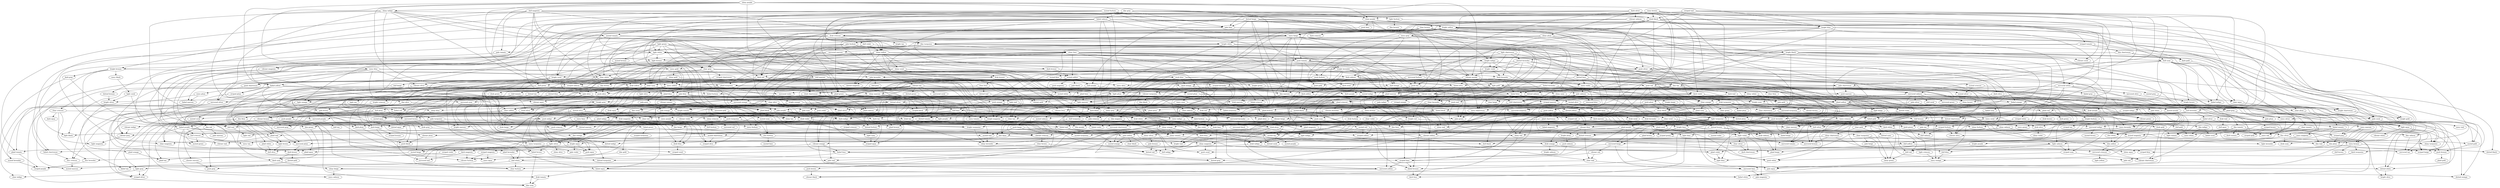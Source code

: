 strict digraph {
    "clear tan"
    "clear red"
    "wavy yellow"
    "dotted blue"
    "dim turquoise"
    "plaid white"
    "shiny turquoise"
    "mirrored olive"
    "striped coral"
    "clear black"
    "plaid chartreuse"
    "posh chartreuse"
    "pale lime"
    "posh indigo"
    "pale salmon"
    "wavy salmon"
    "muted yellow"
    "clear beige"
    "vibrant yellow"
    "muted beige"
    "dotted salmon"
    "light black"
    "dim indigo"
    "vibrant beige"
    "wavy bronze"
    "clear gold"
    "muted red"
    "pale fuchsia"
    "dull teal"
    "pale magenta"
    "clear blue"
    "faded gold"
    "dark tan"
    "pale crimson"
    "striped olive"
    "dull magenta"
    "mirrored tan"
    "dull white"
    "plaid gray"
    "clear teal"
    "drab tomato"
    "bright teal"
    "faded red"
    "dotted bronze"
    "plaid tan"
    "clear lime"
    "plaid turquoise"
    "faded fuchsia"
    "clear tomato"
    "light white"
    "light turquoise"
    "drab crimson"
    "dim black"
    "posh blue"
    "shiny plum"
    "wavy black"
    "mirrored gray"
    "striped black"
    "light cyan"
    "striped silver"
    "dark orange"
    "light red"
    "plaid beige"
    "clear white"
    "wavy red"
    "pale indigo"
    "posh turquoise"
    "dull black"
    "drab silver"
    "shiny coral"
    "striped crimson"
    "mirrored coral"
    "plaid gold"
    "bright lime"
    "muted aqua"
    "plaid brown"
    "bright yellow"
    "drab indigo"
    "light brown"
    "striped purple"
    "vibrant blue"
    "pale purple"
    "dotted red"
    "pale turquoise"
    "vibrant crimson"
    "faded aqua"
    "dim fuchsia"
    "light crimson"
    "dull cyan"
    "shiny green"
    "pale plum"
    "pale gold"
    "mirrored black"
    "dull gray"
    "dotted crimson"
    "dark gray"
    "clear purple"
    "drab maroon"
    "vibrant lavender"
    "dark blue"
    "clear violet"
    "dim lime"
    "wavy gray"
    "mirrored violet"
    "mirrored chartreuse"
    "muted bronze"
    "shiny beige"
    "muted fuchsia"
    "dotted coral"
    "shiny cyan"
    "shiny chartreuse"
    "dull tomato"
    "dim cyan"
    "shiny gold"
    "dim magenta"
    "muted gray"
    "pale gray"
    "plaid yellow"
    "dotted lime"
    "mirrored crimson"
    "posh gold"
    "striped gray"
    "faded lavender"
    "shiny maroon"
    "pale aqua"
    "dotted brown"
    "dim yellow"
    "plaid salmon"
    "plaid silver"
    "posh bronze"
    "clear orange"
    "mirrored red"
    "mirrored purple"
    "bright green"
    "striped tomato"
    "clear bronze"
    "pale lavender"
    "pale blue"
    "clear salmon"
    "dark brown"
    "plaid aqua"
    "bright salmon"
    "vibrant magenta"
    "dotted indigo"
    "bright bronze"
    "pale yellow"
    "pale tomato"
    "drab purple"
    "wavy blue"
    "dotted yellow"
    "dim brown"
    "dark coral"
    "muted chartreuse"
    "drab chartreuse"
    "plaid tomato"
    "vibrant salmon"
    "muted green"
    "wavy gold"
    "dark green"
    "muted turquoise"
    "bright indigo"
    "dim salmon"
    "striped white"
    "bright silver"
    "shiny blue"
    "light blue"
    "vibrant orange"
    "vibrant teal"
    "mirrored aqua"
    "wavy cyan"
    "wavy lime"
    "striped fuchsia"
    "drab plum"
    "plaid olive"
    "dim gray"
    "bright aqua"
    "light violet"
    "dark white"
    "dotted lavender"
    "vibrant tomato"
    "shiny orange"
    "wavy plum"
    "vibrant gray"
    "shiny silver"
    "muted salmon"
    "dim coral"
    "light aqua"
    "mirrored bronze"
    "clear coral"
    "drab gray"
    "vibrant tan"
    "dotted aqua"
    "dim violet"
    "wavy silver"
    "wavy olive"
    "wavy tan"
    "clear brown"
    "dim tomato"
    "light teal"
    "dull indigo"
    "dim red"
    "drab violet"
    "light bronze"
    "posh plum"
    "clear silver"
    "faded yellow"
    "faded plum"
    "shiny crimson"
    "dark silver"
    "dim green"
    "dark tomato"
    "mirrored orange"
    "light gold"
    "drab fuchsia"
    "posh maroon"
    "bright crimson"
    "dim plum"
    "dull beige"
    "clear turquoise"
    "light beige"
    "dull maroon"
    "drab coral"
    "shiny salmon"
    "dim maroon"
    "pale maroon"
    "posh brown"
    "shiny fuchsia"
    "vibrant turquoise"
    "dotted tan"
    "muted olive"
    "dotted olive"
    "striped bronze"
    "faded silver"
    "bright white"
    "plaid magenta"
    "posh red"
    "bright fuchsia"
    "muted blue"
    "bright black"
    "striped lime"
    "plaid crimson"
    "muted tomato"
    "faded teal"
    "dark aqua"
    "dull olive"
    "pale cyan"
    "dim purple"
    "dotted purple"
    "dark teal"
    "drab green"
    "vibrant black"
    "drab salmon"
    "faded bronze"
    "dull lavender"
    "vibrant purple"
    "mirrored tomato"
    "bright coral"
    "bright brown"
    "drab lavender"
    "dark beige"
    "mirrored yellow"
    "dark crimson"
    "mirrored indigo"
    "posh aqua"
    "dark cyan"
    "shiny violet"
    "vibrant olive"
    "bright plum"
    "vibrant chartreuse"
    "dotted cyan"
    "posh olive"
    "dark purple"
    "muted indigo"
    "vibrant maroon"
    "dark yellow"
    "bright blue"
    "shiny red"
    "posh magenta"
    "dotted fuchsia"
    "light purple"
    "striped yellow"
    "dark salmon"
    "drab cyan"
    "posh orange"
    "light chartreuse"
    "vibrant indigo"
    "plaid purple"
    "light olive"
    "light silver"
    "shiny lime"
    "mirrored silver"
    "wavy beige"
    "drab red"
    "shiny purple"
    "dark black"
    "posh lime"
    "drab blue"
    "dim gold"
    "faded black"
    "dark gold"
    "bright cyan"
    "striped maroon"
    "striped brown"
    "posh purple"
    "pale red"
    "shiny white"
    "dotted black"
    "faded crimson"
    "faded lime"
    "shiny bronze"
    "bright turquoise"
    "vibrant violet"
    "dim orange"
    "clear cyan"
    "wavy coral"
    "posh white"
    "muted maroon"
    "plaid plum"
    "dim teal"
    "posh violet"
    "clear magenta"
    "muted gold"
    "dotted gold"
    "faded tan"
    "muted magenta"
    "dark chartreuse"
    "striped teal"
    "dotted green"
    "vibrant gold"
    "mirrored brown"
    "dotted gray"
    "bright tomato"
    "dull orange"
    "pale brown"
    "wavy orange"
    "bright orange"
    "light gray"
    "dull green"
    "pale violet"
    "mirrored magenta"
    "dull chartreuse"
    "shiny aqua"
    "posh beige"
    "dim blue"
    "wavy fuchsia"
    "dark lime"
    "shiny yellow"
    "dark red"
    "light maroon"
    "striped violet"
    "wavy turquoise"
    "striped plum"
    "drab tan"
    "pale orange"
    "clear aqua"
    "plaid cyan"
    "dim bronze"
    "drab magenta"
    "drab yellow"
    "shiny olive"
    "drab black"
    "dull coral"
    "striped lavender"
    "wavy chartreuse"
    "pale tan"
    "posh gray"
    "light magenta"
    "vibrant white"
    "dull bronze"
    "plaid fuchsia"
    "faded gray"
    "pale green"
    "plaid red"
    "muted lime"
    "striped cyan"
    "drab orange"
    "plaid blue"
    "bright tan"
    "clear indigo"
    "dull yellow"
    "muted crimson"
    "shiny tan"
    "clear olive"
    "wavy teal"
    "muted silver"
    "faded white"
    "posh yellow"
    "dull salmon"
    "muted orange"
    "posh tomato"
    "bright purple"
    "faded beige"
    "drab gold"
    "vibrant bronze"
    "wavy indigo"
    "dull aqua"
    "posh coral"
    "light orange"
    "dotted tomato"
    "plaid green"
    "dull turquoise"
    "clear gray"
    "dull gold"
    "faded coral"
    "pale black"
    "posh lavender"
    "vibrant coral"
    "shiny teal"
    "vibrant red"
    "striped red"
    "dull fuchsia"
    "dotted white"
    "dim crimson"
    "bright maroon"
    "dotted teal"
    "drab olive"
    "vibrant green"
    "faded chartreuse"
    "posh tan"
    "faded tomato"
    "striped chartreuse"
    "shiny brown"
    "dark plum"
    "drab beige"
    "dotted orange"
    "striped blue"
    "light yellow"
    "light indigo"
    "striped gold"
    "dull brown"
    "wavy violet"
    "bright chartreuse"
    "dull silver"
    "mirrored white"
    "dull red"
    "faded indigo"
    "clear chartreuse"
    "dark indigo"
    "dim white"
    "dark fuchsia"
    "plaid orange"
    "posh crimson"
    "drab turquoise"
    "bright magenta"
    "mirrored turquoise"
    "dim beige"
    "vibrant cyan"
    "bright olive"
    "dotted plum"
    "faded olive"
    "pale teal"
    "dull violet"
    "striped aqua"
    "pale coral"
    "bright red"
    "dark olive"
    "dull blue"
    "light tomato"
    "clear plum"
    "striped magenta"
    "muted plum"
    "faded green"
    "dark maroon"
    "muted teal"
    "faded salmon"
    "mirrored teal"
    "wavy brown"
    "mirrored plum"
    "plaid teal"
    "clear fuchsia"
    "clear yellow"
    "muted white"
    "wavy aqua"
    "dim olive"
    "pale bronze"
    "clear lavender"
    "plaid maroon"
    "wavy maroon"
    "dark turquoise"
    "pale beige"
    "bright beige"
    "mirrored fuchsia"
    "mirrored lavender"
    "bright gold"
    "striped salmon"
    "posh salmon"
    "faded purple"
    "dark magenta"
    "light lavender"
    "pale chartreuse"
    "dotted beige"
    "shiny black"
    "faded magenta"
    "muted coral"
    "clear maroon"
    "dull crimson"
    "shiny gray"
    "muted violet"
    "drab aqua"
    "plaid lime"
    "wavy tomato"
    "shiny lavender"
    "light fuchsia"
    "faded brown"
    "dark lavender"
    "light coral"
    "mirrored beige"
    "dotted chartreuse"
    "dull tan"
    "dull lime"
    "dotted silver"
    "dotted maroon"
    "bright violet"
    "plaid lavender"
    "plaid indigo"
    "mirrored gold"
    "dim chartreuse"
    "mirrored green"
    "striped indigo"
    "wavy magenta"
    "wavy lavender"
    "drab teal"
    "wavy white"
    "dark bronze"
    "wavy purple"
    "light salmon"
    "faded violet"
    "drab brown"
    "light tan"
    "posh teal"
    "wavy green"
    "drab lime"
    "muted black"
    "bright lavender"
    "vibrant silver"
    "shiny magenta"
    "vibrant lime"
    "mirrored blue"
    "dull purple"
    "shiny indigo"
    "faded turquoise"
    "drab bronze"
    "posh black"
    "posh silver"
    "dotted violet"
    "faded cyan"
    "striped tan"
    "mirrored maroon"
    "plaid bronze"
    "plaid coral"
    "plaid black"
    "dark violet"
    "dim silver"
    "vibrant brown"
    "vibrant aqua"
    "dotted turquoise"
    "shiny tomato"
    "striped beige"
    "muted lavender"
    "faded orange"
    "vibrant plum"
    "faded maroon"
    "pale white"
    "mirrored lime"
    "striped turquoise"
    "light lime"
    "striped orange"
    "plaid violet"
    "dim lavender"
    "muted purple"
    "light plum"
    "muted tan"
    "posh green"
    "muted cyan"
    "clear crimson"
    "dull plum"
    "dim aqua"
    "faded blue"
    "light green"
    "pale silver"
    "dotted magenta"
    "muted brown"
    "mirrored salmon"
    "drab white"
    "mirrored cyan"
    "bright gray"
    "posh cyan"
    "clear green"
    "dim tan"
    "pale olive"
    "striped green"
    "posh fuchsia"
    "wavy crimson"
    "vibrant fuchsia"
    "clear tan" -> "faded purple" [weight=4]
    "clear tan" -> "muted magenta" [weight=1]
    "clear red" -> "striped olive" [weight=2]
    "wavy yellow" -> "posh maroon" [weight=5]
    "wavy yellow" -> "dark beige" [weight=3]
    "wavy yellow" -> "dim beige" [weight=2]
    "wavy yellow" -> "drab silver" [weight=4]
    "wavy yellow" -> "shiny teal" [weight=1]
    "wavy yellow" -> "dull tomato" [weight=5]
    "wavy yellow" -> "plaid green" [weight=3]
    "dotted blue" -> "dotted silver" [weight=5]
    "dotted blue" -> "light tan" [weight=2]
    "dim turquoise" -> "pale olive" [weight=4]
    "dim turquoise" -> "vibrant purple" [weight=4]
    "dim turquoise" -> "clear plum" [weight=5]
    "dim turquoise" -> "shiny lime" [weight=1]
    "dim turquoise" -> "dotted lime" [weight=5]
    "dim turquoise" -> "dim tan" [weight=1]
    "dim turquoise" -> "drab silver" [weight=2]
    "dim turquoise" -> "mirrored purple" [weight=3]
    "dim turquoise" -> "drab bronze" [weight=3]
    "dim turquoise" -> "pale tomato" [weight=5]
    "dim turquoise" -> "clear cyan" [weight=4]
    "dim turquoise" -> "dotted violet" [weight=3]
    "plaid white" -> "dull olive" [weight=2]
    "shiny turquoise" -> "posh bronze" [weight=5]
    "mirrored olive" -> "bright chartreuse" [weight=5]
    "plaid chartreuse" -> "drab beige" [weight=3]
    "plaid chartreuse" -> "faded magenta" [weight=3]
    "posh chartreuse" -> "wavy plum" [weight=3]
    "pale lime" -> "bright orange" [weight=1]
    "pale lime" -> "vibrant tan" [weight=5]
    "pale lime" -> "posh teal" [weight=1]
    "pale lime" -> "light violet" [weight=1]
    "posh indigo" -> "faded teal" [weight=1]
    "posh indigo" -> "dull teal" [weight=1]
    "pale salmon" -> "dull yellow" [weight=1]
    "pale salmon" -> "mirrored blue" [weight=4]
    "pale salmon" -> "striped maroon" [weight=3]
    "pale salmon" -> "dim aqua" [weight=4]
    "pale salmon" -> "dotted white" [weight=2]
    "pale salmon" -> "dull black" [weight=5]
    "pale salmon" -> "posh orange" [weight=5]
    "muted yellow" -> "pale black" [weight=2]
    "muted yellow" -> "posh red" [weight=4]
    "muted yellow" -> "vibrant orange" [weight=5]
    "muted yellow" -> "dotted chartreuse" [weight=2]
    "muted yellow" -> "drab chartreuse" [weight=2]
    "muted yellow" -> "posh chartreuse" [weight=5]
    "muted yellow" -> "dull purple" [weight=1]
    "muted yellow" -> "posh green" [weight=4]
    "muted yellow" -> "wavy turquoise" [weight=1]
    "muted yellow" -> "dark orange" [weight=2]
    "muted yellow" -> "faded blue" [weight=4]
    "muted yellow" -> "posh magenta" [weight=3]
    "vibrant yellow" -> "shiny beige" [weight=1]
    "vibrant yellow" -> "dark lime" [weight=3]
    "vibrant yellow" -> "muted gold" [weight=4]
    "muted beige" -> "pale teal" [weight=5]
    "muted beige" -> "plaid tan" [weight=2]
    "dotted salmon" -> "dotted silver" [weight=1]
    "dotted salmon" -> "dull red" [weight=5]
    "dotted salmon" -> "wavy red" [weight=4]
    "dotted salmon" -> "plaid crimson" [weight=3]
    "dim indigo" -> "faded coral" [weight=5]
    "dim indigo" -> "wavy white" [weight=3]
    "vibrant beige" -> "vibrant maroon" [weight=4]
    "vibrant beige" -> "shiny turquoise" [weight=1]
    "wavy bronze" -> "dull brown" [weight=3]
    "wavy bronze" -> "dark turquoise" [weight=3]
    "wavy bronze" -> "posh bronze" [weight=3]
    "wavy bronze" -> "striped blue" [weight=5]
    "clear gold" -> "dotted cyan" [weight=3]
    "clear gold" -> "shiny chartreuse" [weight=4]
    "muted red" -> "striped yellow" [weight=5]
    "muted red" -> "shiny magenta" [weight=3]
    "muted red" -> "striped gray" [weight=5]
    "pale fuchsia" -> "faded aqua" [weight=3]
    "pale fuchsia" -> "posh silver" [weight=5]
    "pale fuchsia" -> "shiny lime" [weight=4]
    "pale fuchsia" -> "muted chartreuse" [weight=1]
    "pale fuchsia" -> "clear cyan" [weight=3]
    "pale fuchsia" -> "clear lavender" [weight=3]
    "dull teal" -> "light red" [weight=2]
    "faded gold" -> "dull silver" [weight=2]
    "faded gold" -> "faded white" [weight=5]
    "dark tan" -> "dim purple" [weight=5]
    "pale crimson" -> "dim violet" [weight=1]
    "dull magenta" -> "clear white" [weight=4]
    "dull magenta" -> "bright bronze" [weight=3]
    "dull magenta" -> "muted tomato" [weight=3]
    "dull magenta" -> "plaid tomato" [weight=3]
    "dull magenta" -> "shiny yellow" [weight=4]
    "dull magenta" -> "dim turquoise" [weight=4]
    "dull magenta" -> "clear purple" [weight=3]
    "dull magenta" -> "pale tomato" [weight=3]
    "dull magenta" -> "clear cyan" [weight=1]
    "dull magenta" -> "clear lavender" [weight=1]
    "dull white" -> "light gray" [weight=4]
    "dull white" -> "clear fuchsia" [weight=1]
    "dull white" -> "dotted white" [weight=5]
    "plaid gray" -> "pale plum" [weight=5]
    "plaid gray" -> "dim gold" [weight=3]
    "plaid gray" -> "wavy silver" [weight=5]
    "clear teal" -> "mirrored lime" [weight=4]
    "clear teal" -> "faded aqua" [weight=1]
    "drab tomato" -> "dim cyan" [weight=4]
    "faded red" -> "dim white" [weight=1]
    "faded red" -> "faded purple" [weight=1]
    "faded red" -> "muted aqua" [weight=5]
    "dotted bronze" -> "bright silver" [weight=3]
    "clear lime" -> "clear tan" [weight=1]
    "clear lime" -> "clear magenta" [weight=3]
    "clear lime" -> "dotted teal" [weight=5]
    "clear lime" -> "bright maroon" [weight=2]
    "plaid turquoise" -> "dotted tomato" [weight=5]
    "plaid turquoise" -> "pale blue" [weight=5]
    "plaid turquoise" -> "light olive" [weight=2]
    "plaid turquoise" -> "bright turquoise" [weight=1]
    "plaid turquoise" -> "faded red" [weight=3]
    "plaid turquoise" -> "vibrant turquoise" [weight=5]
    "plaid turquoise" -> "dotted tan" [weight=5]
    "faded fuchsia" -> "bright cyan" [weight=5]
    "faded fuchsia" -> "mirrored silver" [weight=4]
    "clear tomato" -> "striped beige" [weight=2]
    "clear tomato" -> "dull crimson" [weight=4]
    "clear tomato" -> "wavy red" [weight=4]
    "light white" -> "light bronze" [weight=2]
    "light white" -> "bright bronze" [weight=3]
    "light white" -> "faded aqua" [weight=5]
    "light white" -> "drab maroon" [weight=2]
    "light white" -> "muted yellow" [weight=3]
    "light white" -> "bright lime" [weight=3]
    "light turquoise" -> "shiny salmon" [weight=1]
    "light turquoise" -> "vibrant indigo" [weight=5]
    "light turquoise" -> "mirrored indigo" [weight=5]
    "light turquoise" -> "clear fuchsia" [weight=4]
    "light turquoise" -> "dull gold" [weight=1]
    "light turquoise" -> "vibrant blue" [weight=2]
    "light turquoise" -> "plaid purple" [weight=5]
    "drab crimson" -> "mirrored maroon" [weight=5]
    "drab crimson" -> "bright tan" [weight=2]
    "drab crimson" -> "bright coral" [weight=4]
    "drab crimson" -> "drab indigo" [weight=2]
    "drab crimson" -> "muted green" [weight=2]
    "drab crimson" -> "bright white" [weight=2]
    "drab crimson" -> "plaid black" [weight=2]
    "dim black" -> "dark fuchsia" [weight=2]
    "posh blue" -> "striped plum" [weight=1]
    "posh blue" -> "muted plum" [weight=3]
    "posh blue" -> "posh red" [weight=3]
    "posh blue" -> "faded crimson" [weight=5]
    "posh blue" -> "light plum" [weight=4]
    "posh blue" -> "dark orange" [weight=1]
    "shiny plum" -> "drab purple" [weight=1]
    "shiny plum" -> "drab yellow" [weight=2]
    "shiny plum" -> "dim turquoise" [weight=1]
    "shiny plum" -> "pale coral" [weight=3]
    "shiny plum" -> "faded orange" [weight=5]
    "shiny plum" -> "posh tan" [weight=4]
    "shiny plum" -> "drab tan" [weight=4]
    "wavy black" -> "light coral" [weight=4]
    "striped black" -> "plaid bronze" [weight=1]
    "light cyan" -> "striped aqua" [weight=2]
    "dark orange" -> "dim magenta" [weight=5]
    "dark orange" -> "posh beige" [weight=2]
    "dark orange" -> "muted indigo" [weight=3]
    "dark orange" -> "clear lavender" [weight=2]
    "clear white" -> "shiny black" [weight=5]
    "clear white" -> "dark beige" [weight=3]
    "clear white" -> "plaid blue" [weight=1]
    "clear white" -> "plaid turquoise" [weight=5]
    "posh turquoise" -> "dark beige" [weight=3]
    "posh turquoise" -> "striped olive" [weight=1]
    "posh turquoise" -> "dark white" [weight=2]
    "posh turquoise" -> "dull black" [weight=2]
    "posh turquoise" -> "dim green" [weight=2]
    "drab silver" -> "posh aqua" [weight=2]
    "shiny coral" -> "drab yellow" [weight=3]
    "shiny coral" -> "bright coral" [weight=1]
    "shiny coral" -> "dark lavender" [weight=1]
    "shiny coral" -> "striped maroon" [weight=3]
    "shiny coral" -> "shiny orange" [weight=2]
    "shiny coral" -> "wavy chartreuse" [weight=2]
    "shiny coral" -> "dark red" [weight=5]
    "shiny coral" -> "muted yellow" [weight=5]
    "shiny coral" -> "clear cyan" [weight=2]
    "bright lime" -> "plaid brown" [weight=3]
    "bright lime" -> "pale aqua" [weight=4]
    "bright yellow" -> "wavy beige" [weight=2]
    "bright yellow" -> "clear gray" [weight=3]
    "bright yellow" -> "clear orange" [weight=3]
    "bright yellow" -> "striped lime" [weight=1]
    "bright yellow" -> "dark turquoise" [weight=4]
    "bright yellow" -> "pale crimson" [weight=1]
    "bright yellow" -> "posh gold" [weight=3]
    "bright yellow" -> "dark crimson" [weight=2]
    "bright yellow" -> "clear aqua" [weight=2]
    "bright yellow" -> "faded blue" [weight=2]
    "bright yellow" -> "mirrored white" [weight=4]
    "drab indigo" -> "mirrored tan" [weight=3]
    "drab indigo" -> "plaid aqua" [weight=2]
    "light brown" -> "dull olive" [weight=1]
    "vibrant blue" -> "drab salmon" [weight=2]
    "vibrant blue" -> "clear turquoise" [weight=4]
    "vibrant blue" -> "dotted crimson" [weight=4]
    "vibrant blue" -> "bright plum" [weight=5]
    "vibrant blue" -> "shiny red" [weight=4]
    "vibrant blue" -> "dim aqua" [weight=3]
    "pale purple" -> "plaid indigo" [weight=3]
    "pale purple" -> "dark indigo" [weight=3]
    "pale purple" -> "bright magenta" [weight=2]
    "pale turquoise" -> "drab orange" [weight=3]
    "pale turquoise" -> "plaid aqua" [weight=5]
    "pale turquoise" -> "bright maroon" [weight=4]
    "vibrant crimson" -> "clear brown" [weight=2]
    "faded aqua" -> "faded white" [weight=3]
    "faded aqua" -> "drab tomato" [weight=2]
    "dim fuchsia" -> "shiny magenta" [weight=3]
    "dim fuchsia" -> "muted lime" [weight=5]
    "light crimson" -> "wavy orange" [weight=3]
    "dull cyan" -> "light aqua" [weight=1]
    "dull cyan" -> "dim silver" [weight=2]
    "dull cyan" -> "pale chartreuse" [weight=2]
    "dull cyan" -> "posh silver" [weight=2]
    "dull cyan" -> "faded indigo" [weight=5]
    "dull cyan" -> "clear aqua" [weight=3]
    "dull cyan" -> "bright brown" [weight=2]
    "pale gold" -> "dotted plum" [weight=4]
    "dull gray" -> "shiny lavender" [weight=1]
    "dull gray" -> "posh olive" [weight=4]
    "dotted crimson" -> "clear teal" [weight=3]
    "dotted crimson" -> "drab orange" [weight=4]
    "dark gray" -> "muted lavender" [weight=1]
    "dark gray" -> "dull teal" [weight=1]
    "clear purple" -> "plaid magenta" [weight=2]
    "clear purple" -> "bright white" [weight=1]
    "clear purple" -> "bright yellow" [weight=4]
    "clear purple" -> "posh silver" [weight=2]
    "clear purple" -> "posh lime" [weight=2]
    "drab maroon" -> "dotted yellow" [weight=2]
    "drab maroon" -> "dull lime" [weight=4]
    "vibrant lavender" -> "light purple" [weight=5]
    "vibrant lavender" -> "vibrant bronze" [weight=3]
    "vibrant lavender" -> "dotted plum" [weight=1]
    "dark blue" -> "bright teal" [weight=1]
    "dim lime" -> "light indigo" [weight=5]
    "wavy gray" -> "dark salmon" [weight=5]
    "wavy gray" -> "mirrored orange" [weight=1]
    "wavy gray" -> "clear white" [weight=2]
    "wavy gray" -> "dark yellow" [weight=3]
    "wavy gray" -> "bright black" [weight=5]
    "wavy gray" -> "pale fuchsia" [weight=4]
    "wavy gray" -> "vibrant blue" [weight=4]
    "wavy gray" -> "muted magenta" [weight=1]
    "muted bronze" -> "striped coral" [weight=3]
    "shiny beige" -> "wavy salmon" [weight=5]
    "shiny beige" -> "dotted orange" [weight=3]
    "muted fuchsia" -> "wavy beige" [weight=2]
    "muted fuchsia" -> "light black" [weight=2]
    "muted fuchsia" -> "muted tomato" [weight=1]
    "muted fuchsia" -> "shiny gray" [weight=2]
    "muted fuchsia" -> "faded yellow" [weight=1]
    "muted fuchsia" -> "pale lime" [weight=2]
    "muted fuchsia" -> "plaid lime" [weight=2]
    "muted fuchsia" -> "drab black" [weight=2]
    "shiny cyan" -> "dull chartreuse" [weight=4]
    "shiny cyan" -> "drab olive" [weight=1]
    "shiny chartreuse" -> "mirrored bronze" [weight=1]
    "shiny chartreuse" -> "drab blue" [weight=1]
    "shiny chartreuse" -> "striped blue" [weight=3]
    "dull tomato" -> "vibrant plum" [weight=5]
    "shiny gold" -> "dim brown" [weight=3]
    "shiny gold" -> "clear fuchsia" [weight=1]
    "shiny gold" -> "wavy yellow" [weight=2]
    "shiny gold" -> "striped lavender" [weight=5]
    "dim magenta" -> "mirrored teal" [weight=5]
    "dim magenta" -> "drab lime" [weight=5]
    "dim magenta" -> "dull indigo" [weight=4]
    "muted gray" -> "bright brown" [weight=3]
    "pale gray" -> "pale orange" [weight=3]
    "plaid yellow" -> "plaid red" [weight=4]
    "plaid yellow" -> "light tomato" [weight=4]
    "plaid yellow" -> "vibrant lavender" [weight=3]
    "plaid yellow" -> "light beige" [weight=3]
    "plaid yellow" -> "clear maroon" [weight=1]
    "plaid yellow" -> "pale purple" [weight=5]
    "dotted lime" -> "wavy violet" [weight=2]
    "dotted lime" -> "clear orange" [weight=5]
    "dotted lime" -> "light maroon" [weight=5]
    "dotted lime" -> "wavy olive" [weight=2]
    "dotted lime" -> "wavy green" [weight=1]
    "mirrored crimson" -> "light yellow" [weight=2]
    "posh gold" -> "dotted coral" [weight=1]
    "striped gray" -> "dim plum" [weight=4]
    "faded lavender" -> "light beige" [weight=4]
    "faded lavender" -> "mirrored blue" [weight=4]
    "faded lavender" -> "plaid maroon" [weight=4]
    "faded lavender" -> "plaid black" [weight=4]
    "shiny maroon" -> "bright crimson" [weight=5]
    "shiny maroon" -> "wavy indigo" [weight=5]
    "shiny maroon" -> "shiny brown" [weight=3]
    "shiny maroon" -> "drab silver" [weight=2]
    "shiny maroon" -> "dim coral" [weight=1]
    "shiny maroon" -> "vibrant aqua" [weight=5]
    "shiny maroon" -> "clear aqua" [weight=2]
    "shiny maroon" -> "drab tan" [weight=5]
    "dotted brown" -> "mirrored bronze" [weight=1]
    "dotted brown" -> "muted violet" [weight=1]
    "dotted brown" -> "faded beige" [weight=1]
    "dotted brown" -> "vibrant gray" [weight=1]
    "dim yellow" -> "mirrored crimson" [weight=5]
    "plaid salmon" -> "vibrant orange" [weight=1]
    "posh bronze" -> "plaid gold" [weight=4]
    "clear orange" -> "mirrored turquoise" [weight=3]
    "clear orange" -> "clear green" [weight=3]
    "clear orange" -> "posh lavender" [weight=3]
    "clear orange" -> "clear red" [weight=2]
    "clear orange" -> "drab lime" [weight=2]
    "clear orange" -> "plaid cyan" [weight=4]
    "mirrored purple" -> "dull tan" [weight=2]
    "mirrored purple" -> "plaid tan" [weight=2]
    "mirrored purple" -> "light red" [weight=2]
    "bright green" -> "clear beige" [weight=2]
    "striped tomato" -> "mirrored maroon" [weight=4]
    "striped tomato" -> "dim chartreuse" [weight=5]
    "striped tomato" -> "mirrored magenta" [weight=5]
    "striped tomato" -> "pale coral" [weight=4]
    "clear bronze" -> "wavy beige" [weight=3]
    "clear bronze" -> "dull cyan" [weight=1]
    "clear bronze" -> "drab orange" [weight=4]
    "clear bronze" -> "plaid lavender" [weight=2]
    "clear bronze" -> "bright black" [weight=3]
    "clear bronze" -> "dotted lime" [weight=3]
    "clear bronze" -> "dark black" [weight=4]
    "clear bronze" -> "dark red" [weight=1]
    "clear bronze" -> "plaid black" [weight=4]
    "pale lavender" -> "wavy olive" [weight=1]
    "pale lavender" -> "dotted magenta" [weight=5]
    "pale lavender" -> "faded fuchsia" [weight=5]
    "pale lavender" -> "dull gray" [weight=4]
    "pale blue" -> "mirrored orange" [weight=5]
    "pale blue" -> "vibrant teal" [weight=3]
    "pale blue" -> "posh teal" [weight=4]
    "pale blue" -> "dotted plum" [weight=2]
    "pale blue" -> "drab violet" [weight=3]
    "pale blue" -> "dotted aqua" [weight=3]
    "pale blue" -> "muted aqua" [weight=5]
    "pale blue" -> "vibrant tomato" [weight=1]
    "clear salmon" -> "posh cyan" [weight=4]
    "clear salmon" -> "posh indigo" [weight=4]
    "clear salmon" -> "mirrored lavender" [weight=2]
    "dark brown" -> "dotted gold" [weight=4]
    "dark brown" -> "dark cyan" [weight=5]
    "vibrant magenta" -> "dull olive" [weight=4]
    "bright bronze" -> "clear white" [weight=2]
    "bright bronze" -> "faded chartreuse" [weight=4]
    "bright bronze" -> "dark gray" [weight=3]
    "bright bronze" -> "faded purple" [weight=5]
    "bright bronze" -> "wavy black" [weight=5]
    "pale yellow" -> "clear black" [weight=2]
    "pale yellow" -> "dull indigo" [weight=2]
    "pale yellow" -> "muted orange" [weight=5]
    "pale tomato" -> "plaid aqua" [weight=1]
    "drab purple" -> "striped yellow" [weight=4]
    "drab purple" -> "striped cyan" [weight=2]
    "drab purple" -> "vibrant green" [weight=1]
    "wavy blue" -> "bright aqua" [weight=1]
    "wavy blue" -> "posh chartreuse" [weight=3]
    "wavy blue" -> "vibrant gold" [weight=4]
    "wavy blue" -> "vibrant silver" [weight=5]
    "wavy blue" -> "pale lavender" [weight=5]
    "wavy blue" -> "mirrored silver" [weight=3]
    "wavy blue" -> "faded yellow" [weight=3]
    "dotted yellow" -> "shiny lavender" [weight=2]
    "dotted yellow" -> "dotted brown" [weight=1]
    "dotted yellow" -> "posh turquoise" [weight=2]
    "dotted yellow" -> "vibrant olive" [weight=1]
    "dotted yellow" -> "clear coral" [weight=4]
    "dim brown" -> "vibrant bronze" [weight=4]
    "dim brown" -> "posh olive" [weight=2]
    "dark coral" -> "mirrored chartreuse" [weight=3]
    "muted chartreuse" -> "dull yellow" [weight=1]
    "muted chartreuse" -> "bright aqua" [weight=1]
    "muted chartreuse" -> "striped olive" [weight=3]
    "drab chartreuse" -> "plaid salmon" [weight=2]
    "drab chartreuse" -> "vibrant bronze" [weight=4]
    "drab chartreuse" -> "dark tan" [weight=5]
    "plaid tomato" -> "striped purple" [weight=5]
    "vibrant salmon" -> "clear gray" [weight=1]
    "vibrant salmon" -> "clear bronze" [weight=1]
    "vibrant salmon" -> "posh indigo" [weight=3]
    "vibrant salmon" -> "bright gold" [weight=1]
    "vibrant salmon" -> "vibrant yellow" [weight=1]
    "vibrant salmon" -> "vibrant coral" [weight=5]
    "vibrant salmon" -> "wavy silver" [weight=2]
    "wavy gold" -> "light maroon" [weight=3]
    "wavy gold" -> "dim beige" [weight=1]
    "wavy gold" -> "wavy yellow" [weight=2]
    "wavy gold" -> "shiny gold" [weight=3]
    "bright indigo" -> "drab chartreuse" [weight=2]
    "bright indigo" -> "shiny aqua" [weight=1]
    "bright indigo" -> "pale salmon" [weight=2]
    "bright indigo" -> "bright violet" [weight=4]
    "bright indigo" -> "dark purple" [weight=3]
    "dim salmon" -> "mirrored tan" [weight=4]
    "striped white" -> "wavy maroon" [weight=1]
    "striped white" -> "dull silver" [weight=3]
    "bright silver" -> "faded tan" [weight=1]
    "shiny blue" -> "mirrored brown" [weight=5]
    "vibrant orange" -> "faded white" [weight=4]
    "vibrant orange" -> "muted beige" [weight=2]
    "vibrant orange" -> "faded lime" [weight=2]
    "mirrored aqua" -> "shiny green" [weight=1]
    "wavy cyan" -> "mirrored lavender" [weight=3]
    "wavy cyan" -> "faded red" [weight=2]
    "wavy cyan" -> "vibrant blue" [weight=4]
    "wavy lime" -> "posh crimson" [weight=3]
    "striped fuchsia" -> "dark brown" [weight=5]
    "striped fuchsia" -> "dull salmon" [weight=1]
    "striped fuchsia" -> "vibrant olive" [weight=3]
    "drab plum" -> "light indigo" [weight=1]
    "drab plum" -> "muted turquoise" [weight=3]
    "drab plum" -> "pale yellow" [weight=4]
    "drab plum" -> "mirrored crimson" [weight=2]
    "drab plum" -> "vibrant crimson" [weight=3]
    "drab plum" -> "plaid beige" [weight=1]
    "dim gray" -> "posh tomato" [weight=1]
    "dim gray" -> "light teal" [weight=3]
    "dim gray" -> "light white" [weight=3]
    "dim gray" -> "faded salmon" [weight=1]
    "dim gray" -> "posh white" [weight=2]
    "dim gray" -> "pale lime" [weight=1]
    "dim gray" -> "light fuchsia" [weight=2]
    "dim gray" -> "clear purple" [weight=5]
    "dim gray" -> "plaid green" [weight=5]
    "bright aqua" -> "posh aqua" [weight=5]
    "bright aqua" -> "faded chartreuse" [weight=1]
    "bright aqua" -> "pale violet" [weight=1]
    "light violet" -> "mirrored tomato" [weight=4]
    "light violet" -> "mirrored plum" [weight=4]
    "light violet" -> "pale magenta" [weight=1]
    "light violet" -> "clear silver" [weight=3]
    "light violet" -> "dark chartreuse" [weight=2]
    "dark white" -> "dull salmon" [weight=5]
    "dotted lavender" -> "muted crimson" [weight=1]
    "dotted lavender" -> "shiny brown" [weight=5]
    "dotted lavender" -> "faded olive" [weight=3]
    "dotted lavender" -> "bright violet" [weight=1]
    "dotted lavender" -> "dark black" [weight=4]
    "dotted lavender" -> "dark orange" [weight=2]
    "dotted lavender" -> "dark maroon" [weight=2]
    "vibrant tomato" -> "mirrored plum" [weight=4]
    "vibrant tomato" -> "pale brown" [weight=1]
    "vibrant tomato" -> "vibrant crimson" [weight=1]
    "vibrant tomato" -> "plaid black" [weight=4]
    "shiny orange" -> "shiny tomato" [weight=1]
    "shiny orange" -> "drab indigo" [weight=2]
    "shiny orange" -> "striped purple" [weight=4]
    "wavy plum" -> "faded maroon" [weight=5]
    "wavy plum" -> "plaid tomato" [weight=1]
    "vibrant gray" -> "light magenta" [weight=2]
    "shiny silver" -> "pale bronze" [weight=5]
    "muted salmon" -> "shiny silver" [weight=2]
    "dim coral" -> "drab orange" [weight=5]
    "dim coral" -> "wavy lime" [weight=1]
    "dim coral" -> "muted coral" [weight=3]
    "dim coral" -> "dotted indigo" [weight=5]
    "dim coral" -> "dark tan" [weight=3]
    "light aqua" -> "vibrant white" [weight=4]
    "light aqua" -> "shiny turquoise" [weight=3]
    "clear coral" -> "dotted gray" [weight=1]
    "clear coral" -> "drab gold" [weight=2]
    "drab gray" -> "dim orange" [weight=5]
    "vibrant tan" -> "drab aqua" [weight=1]
    "vibrant tan" -> "plaid silver" [weight=3]
    "vibrant tan" -> "mirrored coral" [weight=1]
    "vibrant tan" -> "dark yellow" [weight=2]
    "vibrant tan" -> "pale yellow" [weight=1]
    "vibrant tan" -> "mirrored violet" [weight=5]
    "vibrant tan" -> "plaid blue" [weight=5]
    "vibrant tan" -> "mirrored silver" [weight=4]
    "vibrant tan" -> "vibrant cyan" [weight=5]
    "vibrant tan" -> "dotted green" [weight=2]
    "vibrant tan" -> "plaid olive" [weight=4]
    "wavy silver" -> "striped gold" [weight=1]
    "clear brown" -> "dull blue" [weight=2]
    "clear brown" -> "plaid tomato" [weight=2]
    "dim tomato" -> "dark tomato" [weight=2]
    "dim tomato" -> "mirrored tan" [weight=5]
    "dim tomato" -> "dim white" [weight=2]
    "dim tomato" -> "light blue" [weight=3]
    "dim tomato" -> "muted magenta" [weight=5]
    "light teal" -> "plaid silver" [weight=5]
    "light teal" -> "dotted yellow" [weight=1]
    "light teal" -> "drab red" [weight=3]
    "light teal" -> "bright magenta" [weight=5]
    "light teal" -> "muted beige" [weight=4]
    "dim red" -> "muted green" [weight=2]
    "dim red" -> "pale maroon" [weight=3]
    "drab violet" -> "dim beige" [weight=2]
    "drab violet" -> "vibrant chartreuse" [weight=2]
    "drab violet" -> "light cyan" [weight=1]
    "drab violet" -> "bright maroon" [weight=4]
    "light bronze" -> "posh silver" [weight=5]
    "light bronze" -> "dim green" [weight=4]
    "light bronze" -> "vibrant magenta" [weight=5]
    "light bronze" -> "faded black" [weight=3]
    "posh plum" -> "posh coral" [weight=4]
    "posh plum" -> "mirrored turquoise" [weight=3]
    "posh plum" -> "shiny black" [weight=3]
    "posh plum" -> "shiny blue" [weight=5]
    "clear silver" -> "dark chartreuse" [weight=4]
    "faded yellow" -> "clear crimson" [weight=5]
    "faded yellow" -> "striped plum" [weight=4]
    "faded yellow" -> "muted plum" [weight=5]
    "faded yellow" -> "light black" [weight=1]
    "faded yellow" -> "striped lime" [weight=5]
    "faded yellow" -> "dotted maroon" [weight=2]
    "faded yellow" -> "pale brown" [weight=3]
    "faded yellow" -> "pale coral" [weight=1]
    "faded yellow" -> "pale purple" [weight=1]
    "faded plum" -> "bright teal" [weight=1]
    "shiny crimson" -> "dull fuchsia" [weight=2]
    "shiny crimson" -> "mirrored red" [weight=3]
    "dark silver" -> "vibrant salmon" [weight=2]
    "dark silver" -> "dull chartreuse" [weight=5]
    "dark silver" -> "mirrored salmon" [weight=2]
    "dark silver" -> "posh red" [weight=5]
    "dark silver" -> "faded chartreuse" [weight=3]
    "dark silver" -> "wavy gray" [weight=3]
    "dark silver" -> "shiny brown" [weight=5]
    "dark silver" -> "shiny plum" [weight=2]
    "dark silver" -> "posh tan" [weight=4]
    "dark silver" -> "posh olive" [weight=5]
    "dim green" -> "dark cyan" [weight=5]
    "mirrored orange" -> "plaid fuchsia" [weight=4]
    "mirrored orange" -> "dull plum" [weight=4]
    "mirrored orange" -> "striped aqua" [weight=2]
    "mirrored orange" -> "faded lime" [weight=4]
    "light gold" -> "striped brown" [weight=2]
    "light gold" -> "dim salmon" [weight=3]
    "light gold" -> "drab magenta" [weight=3]
    "light gold" -> "muted white" [weight=1]
    "light gold" -> "muted indigo" [weight=4]
    "light gold" -> "shiny cyan" [weight=3]
    "posh maroon" -> "mirrored bronze" [weight=1]
    "posh maroon" -> "posh plum" [weight=5]
    "posh maroon" -> "mirrored indigo" [weight=5]
    "bright crimson" -> "muted lavender" [weight=2]
    "dim plum" -> "shiny aqua" [weight=5]
    "dim plum" -> "dotted black" [weight=4]
    "dull beige" -> "vibrant gray" [weight=1]
    "clear turquoise" -> "shiny green" [weight=2]
    "clear turquoise" -> "pale beige" [weight=2]
    "clear turquoise" -> "shiny turquoise" [weight=4]
    "light beige" -> "faded bronze" [weight=5]
    "light beige" -> "wavy crimson" [weight=2]
    "dull maroon" -> "wavy violet" [weight=1]
    "dull maroon" -> "striped black" [weight=5]
    "dull maroon" -> "posh chartreuse" [weight=5]
    "dull maroon" -> "clear red" [weight=1]
    "dull maroon" -> "dull green" [weight=3]
    "dull maroon" -> "dotted fuchsia" [weight=1]
    "dull maroon" -> "mirrored yellow" [weight=1]
    "dull maroon" -> "wavy tomato" [weight=3]
    "dull maroon" -> "dim lime" [weight=3]
    "shiny salmon" -> "striped green" [weight=2]
    "shiny salmon" -> "dim silver" [weight=1]
    "shiny salmon" -> "plaid teal" [weight=1]
    "shiny salmon" -> "light lavender" [weight=4]
    "dim maroon" -> "faded crimson" [weight=4]
    "dim maroon" -> "pale green" [weight=5]
    "posh brown" -> "vibrant black" [weight=5]
    "shiny fuchsia" -> "striped cyan" [weight=1]
    "vibrant turquoise" -> "dim violet" [weight=4]
    "vibrant turquoise" -> "posh aqua" [weight=1]
    "vibrant turquoise" -> "clear salmon" [weight=4]
    "vibrant turquoise" -> "vibrant gold" [weight=5]
    "vibrant turquoise" -> "drab maroon" [weight=2]
    "vibrant turquoise" -> "posh turquoise" [weight=2]
    "vibrant turquoise" -> "dim black" [weight=4]
    "dotted tan" -> "light brown" [weight=4]
    "muted olive" -> "mirrored magenta" [weight=3]
    "muted olive" -> "dotted coral" [weight=5]
    "muted olive" -> "faded magenta" [weight=1]
    "dotted olive" -> "striped silver" [weight=2]
    "dotted olive" -> "wavy purple" [weight=3]
    "dotted olive" -> "drab blue" [weight=3]
    "dotted olive" -> "wavy turquoise" [weight=2]
    "dotted olive" -> "dark fuchsia" [weight=3]
    "faded silver" -> "light tomato" [weight=1]
    "faded silver" -> "bright turquoise" [weight=4]
    "faded silver" -> "shiny turquoise" [weight=1]
    "bright white" -> "plaid silver" [weight=1]
    "bright white" -> "light white" [weight=3]
    "bright white" -> "clear tan" [weight=4]
    "bright white" -> "wavy chartreuse" [weight=5]
    "bright white" -> "vibrant olive" [weight=4]
    "bright white" -> "dotted black" [weight=2]
    "plaid magenta" -> "vibrant yellow" [weight=3]
    "posh red" -> "dark teal" [weight=4]
    "posh red" -> "dull blue" [weight=1]
    "posh red" -> "striped green" [weight=3]
    "posh red" -> "shiny black" [weight=1]
    "posh red" -> "mirrored beige" [weight=3]
    "bright fuchsia" -> "drab olive" [weight=3]
    "bright fuchsia" -> "dull red" [weight=1]
    "bright fuchsia" -> "shiny fuchsia" [weight=5]
    "muted blue" -> "plaid turquoise" [weight=2]
    "muted blue" -> "light turquoise" [weight=5]
    "muted blue" -> "muted white" [weight=4]
    "bright black" -> "posh tomato" [weight=5]
    "bright black" -> "drab salmon" [weight=3]
    "bright black" -> "dark gold" [weight=4]
    "bright black" -> "shiny black" [weight=5]
    "bright black" -> "dotted salmon" [weight=4]
    "bright black" -> "vibrant coral" [weight=5]
    "bright black" -> "bright chartreuse" [weight=1]
    "bright black" -> "dull lime" [weight=3]
    "bright black" -> "wavy red" [weight=5]
    "bright black" -> "plaid gray" [weight=5]
    "striped lime" -> "faded bronze" [weight=3]
    "striped lime" -> "mirrored yellow" [weight=3]
    "plaid crimson" -> "drab purple" [weight=4]
    "plaid crimson" -> "plaid salmon" [weight=4]
    "plaid crimson" -> "vibrant lavender" [weight=2]
    "plaid crimson" -> "muted salmon" [weight=4]
    "plaid crimson" -> "striped black" [weight=2]
    "plaid crimson" -> "shiny gray" [weight=5]
    "plaid crimson" -> "light blue" [weight=4]
    "plaid crimson" -> "dull red" [weight=2]
    "plaid crimson" -> "mirrored yellow" [weight=4]
    "plaid crimson" -> "light silver" [weight=5]
    "plaid crimson" -> "wavy lavender" [weight=1]
    "muted tomato" -> "bright coral" [weight=2]
    "muted tomato" -> "shiny yellow" [weight=2]
    "muted tomato" -> "dim turquoise" [weight=3]
    "muted tomato" -> "dull maroon" [weight=1]
    "muted tomato" -> "wavy gold" [weight=2]
    "muted tomato" -> "dull violet" [weight=5]
    "muted tomato" -> "dotted bronze" [weight=2]
    "faded teal" -> "light black" [weight=2]
    "faded teal" -> "shiny tomato" [weight=4]
    "faded teal" -> "wavy red" [weight=4]
    "pale cyan" -> "drab white" [weight=4]
    "pale cyan" -> "dim orange" [weight=2]
    "dotted purple" -> "wavy orange" [weight=1]
    "dotted purple" -> "pale aqua" [weight=5]
    "dotted purple" -> "plaid chartreuse" [weight=2]
    "dark teal" -> "vibrant beige" [weight=4]
    "dark teal" -> "dotted white" [weight=1]
    "drab salmon" -> "plaid beige" [weight=3]
    "faded bronze" -> "dark lime" [weight=5]
    "dull lavender" -> "dull bronze" [weight=4]
    "dull lavender" -> "faded silver" [weight=2]
    "dull lavender" -> "drab teal" [weight=1]
    "dull lavender" -> "light aqua" [weight=4]
    "dull lavender" -> "muted aqua" [weight=5]
    "dull lavender" -> "faded lime" [weight=2]
    "vibrant purple" -> "wavy violet" [weight=2]
    "vibrant purple" -> "dark plum" [weight=5]
    "vibrant purple" -> "plaid maroon" [weight=5]
    "vibrant purple" -> "bright tomato" [weight=1]
    "vibrant purple" -> "faded olive" [weight=5]
    "vibrant purple" -> "light gold" [weight=2]
    "bright coral" -> "vibrant silver" [weight=1]
    "bright coral" -> "faded olive" [weight=3]
    "bright coral" -> "drab gray" [weight=5]
    "dark beige" -> "dull white" [weight=4]
    "dark beige" -> "striped bronze" [weight=2]
    "mirrored yellow" -> "vibrant black" [weight=1]
    "mirrored indigo" -> "striped beige" [weight=1]
    "mirrored indigo" -> "muted brown" [weight=5]
    "mirrored indigo" -> "dark blue" [weight=3]
    "dark cyan" -> "shiny beige" [weight=1]
    "dark cyan" -> "faded tan" [weight=1]
    "bright plum" -> "posh salmon" [weight=3]
    "dotted cyan" -> "dull black" [weight=5]
    "dotted cyan" -> "pale red" [weight=1]
    "muted indigo" -> "bright gray" [weight=2]
    "muted indigo" -> "vibrant olive" [weight=3]
    "vibrant maroon" -> "posh gray" [weight=4]
    "dark yellow" -> "drab white" [weight=5]
    "dark yellow" -> "plaid yellow" [weight=5]
    "dark yellow" -> "striped yellow" [weight=5]
    "dark yellow" -> "light orange" [weight=1]
    "bright blue" -> "mirrored turquoise" [weight=5]
    "bright blue" -> "drab crimson" [weight=4]
    "bright blue" -> "dotted lavender" [weight=2]
    "bright blue" -> "striped gray" [weight=1]
    "bright blue" -> "light orange" [weight=2]
    "bright blue" -> "striped tomato" [weight=5]
    "bright blue" -> "posh fuchsia" [weight=5]
    "bright blue" -> "mirrored white" [weight=2]
    "shiny red" -> "vibrant black" [weight=2]
    "shiny red" -> "posh white" [weight=3]
    "dotted fuchsia" -> "light cyan" [weight=1]
    "light purple" -> "drab indigo" [weight=5]
    "light purple" -> "dotted aqua" [weight=4]
    "dark salmon" -> "drab yellow" [weight=4]
    "dark salmon" -> "pale gray" [weight=2]
    "dark salmon" -> "dark yellow" [weight=1]
    "dark salmon" -> "shiny white" [weight=4]
    "dark salmon" -> "clear maroon" [weight=3]
    "dark salmon" -> "faded olive" [weight=5]
    "dark salmon" -> "light gold" [weight=5]
    "dark salmon" -> "pale teal" [weight=5]
    "dark salmon" -> "shiny blue" [weight=4]
    "dark salmon" -> "muted black" [weight=1]
    "posh orange" -> "faded turquoise" [weight=1]
    "posh orange" -> "shiny red" [weight=5]
    "posh orange" -> "plaid indigo" [weight=2]
    "posh orange" -> "faded brown" [weight=1]
    "posh orange" -> "bright tomato" [weight=2]
    "posh orange" -> "mirrored yellow" [weight=2]
    "light chartreuse" -> "dark salmon" [weight=1]
    "light chartreuse" -> "dotted lavender" [weight=3]
    "light chartreuse" -> "clear chartreuse" [weight=5]
    "light chartreuse" -> "bright violet" [weight=5]
    "light chartreuse" -> "posh orange" [weight=5]
    "vibrant indigo" -> "vibrant gray" [weight=4]
    "plaid purple" -> "muted tan" [weight=5]
    "plaid purple" -> "dim salmon" [weight=4]
    "plaid purple" -> "muted maroon" [weight=5]
    "plaid purple" -> "vibrant plum" [weight=4]
    "plaid purple" -> "pale aqua" [weight=5]
    "plaid purple" -> "light violet" [weight=3]
    "plaid purple" -> "muted chartreuse" [weight=1]
    "plaid purple" -> "muted magenta" [weight=1]
    "light silver" -> "shiny olive" [weight=1]
    "light silver" -> "dark magenta" [weight=3]
    "light silver" -> "faded brown" [weight=5]
    "light silver" -> "plaid lavender" [weight=5]
    "shiny lime" -> "posh tomato" [weight=3]
    "shiny lime" -> "clear white" [weight=2]
    "shiny lime" -> "faded turquoise" [weight=1]
    "shiny lime" -> "plaid yellow" [weight=1]
    "shiny lime" -> "plaid salmon" [weight=5]
    "shiny lime" -> "wavy indigo" [weight=4]
    "shiny lime" -> "pale olive" [weight=3]
    "shiny lime" -> "dull orange" [weight=4]
    "shiny lime" -> "faded maroon" [weight=2]
    "shiny lime" -> "drab chartreuse" [weight=3]
    "shiny lime" -> "plaid fuchsia" [weight=1]
    "shiny lime" -> "plaid maroon" [weight=1]
    "shiny lime" -> "drab red" [weight=4]
    "shiny lime" -> "muted yellow" [weight=4]
    "shiny lime" -> "posh gray" [weight=4]
    "mirrored silver" -> "wavy aqua" [weight=1]
    "wavy beige" -> "posh tomato" [weight=5]
    "wavy beige" -> "vibrant beige" [weight=3]
    "wavy beige" -> "pale fuchsia" [weight=1]
    "wavy beige" -> "dim turquoise" [weight=4]
    "wavy beige" -> "dark olive" [weight=2]
    "wavy beige" -> "posh yellow" [weight=2]
    "wavy beige" -> "dull lavender" [weight=2]
    "wavy beige" -> "posh tan" [weight=3]
    "wavy beige" -> "faded violet" [weight=3]
    "wavy beige" -> "dark red" [weight=2]
    "drab red" -> "dotted chartreuse" [weight=1]
    "drab red" -> "posh brown" [weight=5]
    "shiny purple" -> "drab yellow" [weight=3]
    "shiny purple" -> "light bronze" [weight=2]
    "shiny purple" -> "vibrant purple" [weight=5]
    "shiny purple" -> "plaid blue" [weight=5]
    "shiny purple" -> "wavy blue" [weight=3]
    "shiny purple" -> "shiny indigo" [weight=1]
    "shiny purple" -> "faded yellow" [weight=3]
    "shiny purple" -> "clear purple" [weight=4]
    "shiny purple" -> "bright blue" [weight=1]
    "shiny purple" -> "bright magenta" [weight=5]
    "shiny purple" -> "muted black" [weight=3]
    "dark black" -> "striped silver" [weight=5]
    "dark black" -> "posh purple" [weight=3]
    "dark black" -> "posh green" [weight=1]
    "dark black" -> "light salmon" [weight=1]
    "dark black" -> "dull turquoise" [weight=3]
    "posh lime" -> "striped aqua" [weight=1]
    "drab blue" -> "striped coral" [weight=5]
    "dim gold" -> "striped lime" [weight=3]
    "dim gold" -> "wavy aqua" [weight=1]
    "faded black" -> "dull bronze" [weight=1]
    "faded black" -> "bright gold" [weight=2]
    "faded black" -> "pale teal" [weight=2]
    "faded black" -> "dim orange" [weight=3]
    "dark gold" -> "wavy lavender" [weight=1]
    "bright cyan" -> "dim yellow" [weight=1]
    "bright cyan" -> "clear plum" [weight=4]
    "bright cyan" -> "vibrant plum" [weight=4]
    "bright cyan" -> "dotted purple" [weight=1]
    "bright cyan" -> "wavy chartreuse" [weight=3]
    "striped maroon" -> "shiny red" [weight=5]
    "striped maroon" -> "clear chartreuse" [weight=5]
    "striped maroon" -> "vibrant crimson" [weight=1]
    "striped brown" -> "faded coral" [weight=1]
    "striped brown" -> "dim teal" [weight=5]
    "striped brown" -> "striped gold" [weight=2]
    "posh purple" -> "dim cyan" [weight=1]
    "shiny white" -> "plaid yellow" [weight=5]
    "shiny white" -> "striped maroon" [weight=5]
    "shiny white" -> "wavy bronze" [weight=2]
    "shiny white" -> "plaid coral" [weight=1]
    "shiny white" -> "muted black" [weight=2]
    "faded lime" -> "dotted gray" [weight=1]
    "faded lime" -> "dotted turquoise" [weight=4]
    "shiny bronze" -> "clear violet" [weight=2]
    "shiny bronze" -> "drab fuchsia" [weight=1]
    "shiny bronze" -> "dim aqua" [weight=5]
    "shiny bronze" -> "shiny tan" [weight=3]
    "shiny bronze" -> "pale coral" [weight=4]
    "shiny bronze" -> "mirrored purple" [weight=4]
    "shiny bronze" -> "plaid beige" [weight=4]
    "bright turquoise" -> "shiny lavender" [weight=2]
    "dim orange" -> "light silver" [weight=4]
    "clear cyan" -> "dotted blue" [weight=4]
    "clear cyan" -> "drab green" [weight=1]
    "clear cyan" -> "dim beige" [weight=5]
    "clear cyan" -> "dark violet" [weight=4]
    "clear cyan" -> "bright red" [weight=2]
    "wavy coral" -> "light brown" [weight=5]
    "wavy coral" -> "mirrored lime" [weight=5]
    "wavy coral" -> "clear gold" [weight=2]
    "wavy coral" -> "wavy lavender" [weight=5]
    "plaid plum" -> "drab salmon" [weight=2]
    "plaid plum" -> "wavy tomato" [weight=2]
    "posh violet" -> "wavy salmon" [weight=1]
    "posh violet" -> "vibrant beige" [weight=1]
    "posh violet" -> "dotted crimson" [weight=5]
    "muted gold" -> "posh bronze" [weight=1]
    "dotted gold" -> "posh gray" [weight=5]
    "muted magenta" -> "dim teal" [weight=1]
    "muted magenta" -> "mirrored crimson" [weight=3]
    "muted magenta" -> "mirrored beige" [weight=2]
    "striped teal" -> "plaid red" [weight=1]
    "striped teal" -> "light white" [weight=2]
    "striped teal" -> "striped fuchsia" [weight=2]
    "striped teal" -> "bright indigo" [weight=4]
    "striped teal" -> "pale lime" [weight=5]
    "striped teal" -> "light gold" [weight=1]
    "striped teal" -> "faded indigo" [weight=4]
    "striped teal" -> "drab black" [weight=4]
    "dotted green" -> "bright turquoise" [weight=1]
    "vibrant gold" -> "pale crimson" [weight=2]
    "mirrored brown" -> "plaid magenta" [weight=3]
    "mirrored brown" -> "mirrored gray" [weight=2]
    "mirrored brown" -> "drab gray" [weight=5]
    "bright tomato" -> "posh turquoise" [weight=3]
    "dull orange" -> "light blue" [weight=5]
    "dull orange" -> "muted orange" [weight=1]
    "wavy orange" -> "pale aqua" [weight=3]
    "bright orange" -> "drab aqua" [weight=2]
    "bright orange" -> "wavy orange" [weight=4]
    "bright orange" -> "dim coral" [weight=2]
    "bright orange" -> "clear coral" [weight=1]
    "light gray" -> "clear indigo" [weight=4]
    "light gray" -> "striped silver" [weight=5]
    "dull green" -> "mirrored plum" [weight=3]
    "dull green" -> "faded fuchsia" [weight=4]
    "dull green" -> "drab plum" [weight=2]
    "dull green" -> "plaid orange" [weight=1]
    "dull chartreuse" -> "vibrant lime" [weight=3]
    "dull chartreuse" -> "plaid cyan" [weight=3]
    "posh beige" -> "dotted red" [weight=3]
    "posh beige" -> "dull yellow" [weight=1]
    "posh beige" -> "muted teal" [weight=4]
    "posh beige" -> "dull white" [weight=1]
    "dim blue" -> "light gray" [weight=4]
    "dim blue" -> "faded green" [weight=4]
    "shiny yellow" -> "posh blue" [weight=1]
    "shiny yellow" -> "dotted magenta" [weight=2]
    "shiny yellow" -> "dull orange" [weight=2]
    "shiny yellow" -> "vibrant lime" [weight=5]
    "shiny yellow" -> "mirrored brown" [weight=2]
    "shiny yellow" -> "mirrored violet" [weight=1]
    "shiny yellow" -> "bright indigo" [weight=1]
    "shiny yellow" -> "shiny coral" [weight=5]
    "shiny yellow" -> "striped salmon" [weight=3]
    "dark red" -> "bright green" [weight=4]
    "dark red" -> "dim brown" [weight=2]
    "dark red" -> "muted maroon" [weight=4]
    "dark red" -> "mirrored silver" [weight=5]
    "dark red" -> "pale gold" [weight=5]
    "dark red" -> "pale purple" [weight=1]
    "dark red" -> "posh orange" [weight=1]
    "dark red" -> "dark blue" [weight=3]
    "light maroon" -> "muted tan" [weight=1]
    "light maroon" -> "mirrored gray" [weight=2]
    "light maroon" -> "light violet" [weight=3]
    "striped violet" -> "dim lavender" [weight=4]
    "wavy turquoise" -> "striped magenta" [weight=2]
    "wavy turquoise" -> "pale violet" [weight=5]
    "striped plum" -> "dim crimson" [weight=4]
    "drab tan" -> "muted teal" [weight=4]
    "drab tan" -> "drab plum" [weight=3]
    "drab tan" -> "dim orange" [weight=4]
    "pale orange" -> "clear red" [weight=1]
    "pale orange" -> "posh turquoise" [weight=4]
    "pale orange" -> "light violet" [weight=2]
    "clear aqua" -> "faded tomato" [weight=1]
    "plaid cyan" -> "dull indigo" [weight=1]
    "plaid cyan" -> "dotted orange" [weight=3]
    "drab magenta" -> "drab blue" [weight=1]
    "drab yellow" -> "bright gray" [weight=2]
    "drab yellow" -> "faded bronze" [weight=1]
    "drab yellow" -> "dotted indigo" [weight=2]
    "drab yellow" -> "posh olive" [weight=3]
    "drab black" -> "dim plum" [weight=1]
    "drab black" -> "dim maroon" [weight=2]
    "drab black" -> "bright yellow" [weight=5]
    "drab black" -> "striped fuchsia" [weight=5]
    "drab black" -> "dark violet" [weight=5]
    "drab black" -> "clear chartreuse" [weight=4]
    "drab black" -> "dull lavender" [weight=3]
    "drab black" -> "vibrant magenta" [weight=3]
    "drab black" -> "mirrored fuchsia" [weight=3]
    "drab black" -> "dim lime" [weight=3]
    "striped lavender" -> "mirrored bronze" [weight=4]
    "striped lavender" -> "clear salmon" [weight=3]
    "striped lavender" -> "dim purple" [weight=5]
    "striped lavender" -> "dim maroon" [weight=3]
    "striped lavender" -> "vibrant turquoise" [weight=5]
    "wavy chartreuse" -> "pale green" [weight=1]
    "wavy chartreuse" -> "vibrant yellow" [weight=3]
    "pale tan" -> "dull salmon" [weight=2]
    "dull bronze" -> "shiny green" [weight=4]
    "plaid fuchsia" -> "clear teal" [weight=3]
    "plaid fuchsia" -> "plaid olive" [weight=5]
    "faded gray" -> "dark tomato" [weight=2]
    "plaid red" -> "dark green" [weight=5]
    "plaid red" -> "drab brown" [weight=4]
    "striped cyan" -> "posh white" [weight=1]
    "striped cyan" -> "vibrant chartreuse" [weight=1]
    "drab orange" -> "plaid violet" [weight=4]
    "drab orange" -> "bright salmon" [weight=1]
    "plaid blue" -> "clear indigo" [weight=1]
    "plaid blue" -> "shiny tan" [weight=5]
    "plaid blue" -> "bright tomato" [weight=5]
    "plaid blue" -> "faded indigo" [weight=2]
    "plaid blue" -> "bright silver" [weight=1]
    "dull yellow" -> "plaid violet" [weight=2]
    "dull yellow" -> "striped beige" [weight=3]
    "muted crimson" -> "faded gray" [weight=4]
    "muted crimson" -> "muted silver" [weight=2]
    "clear olive" -> "pale cyan" [weight=1]
    "clear olive" -> "pale orange" [weight=1]
    "clear olive" -> "dull fuchsia" [weight=3]
    "clear olive" -> "posh violet" [weight=5]
    "clear olive" -> "bright chartreuse" [weight=2]
    "posh yellow" -> "drab magenta" [weight=2]
    "posh yellow" -> "drab coral" [weight=2]
    "posh yellow" -> "drab lavender" [weight=4]
    "posh tomato" -> "bright lavender" [weight=5]
    "posh tomato" -> "dim plum" [weight=2]
    "posh tomato" -> "dotted crimson" [weight=3]
    "posh tomato" -> "dotted magenta" [weight=3]
    "posh tomato" -> "dim maroon" [weight=5]
    "posh tomato" -> "dotted salmon" [weight=1]
    "posh tomato" -> "wavy yellow" [weight=4]
    "posh tomato" -> "wavy gold" [weight=5]
    "posh tomato" -> "posh fuchsia" [weight=3]
    "bright purple" -> "plaid beige" [weight=3]
    "drab gold" -> "light tomato" [weight=3]
    "drab gold" -> "vibrant chartreuse" [weight=3]
    "vibrant bronze" -> "mirrored plum" [weight=2]
    "vibrant bronze" -> "faded purple" [weight=4]
    "vibrant bronze" -> "dotted fuchsia" [weight=3]
    "vibrant bronze" -> "faded tomato" [weight=3]
    "wavy indigo" -> "muted red" [weight=1]
    "wavy indigo" -> "wavy tan" [weight=4]
    "wavy indigo" -> "dotted fuchsia" [weight=5]
    "wavy indigo" -> "plaid coral" [weight=5]
    "light orange" -> "mirrored gold" [weight=1]
    "light orange" -> "dim crimson" [weight=3]
    "dotted tomato" -> "plaid bronze" [weight=2]
    "dotted tomato" -> "faded violet" [weight=5]
    "plaid green" -> "mirrored teal" [weight=3]
    "plaid green" -> "wavy white" [weight=3]
    "plaid green" -> "dull lime" [weight=5]
    "dull turquoise" -> "posh crimson" [weight=2]
    "dull turquoise" -> "clear silver" [weight=5]
    "clear gray" -> "dark salmon" [weight=2]
    "clear gray" -> "striped chartreuse" [weight=4]
    "clear gray" -> "plaid silver" [weight=3]
    "clear gray" -> "dark brown" [weight=4]
    "clear gray" -> "vibrant gold" [weight=3]
    "clear gray" -> "light orange" [weight=2]
    "dull gold" -> "wavy white" [weight=2]
    "posh lavender" -> "mirrored tomato" [weight=3]
    "posh lavender" -> "dotted red" [weight=3]
    "posh lavender" -> "plaid violet" [weight=4]
    "posh lavender" -> "drab plum" [weight=5]
    "vibrant red" -> "clear teal" [weight=3]
    "vibrant red" -> "striped lime" [weight=4]
    "dotted white" -> "bright olive" [weight=5]
    "dim crimson" -> "muted maroon" [weight=5]
    "dotted teal" -> "dim cyan" [weight=3]
    "dotted teal" -> "bright cyan" [weight=4]
    "drab olive" -> "shiny violet" [weight=3]
    "vibrant green" -> "striped tan" [weight=3]
    "faded chartreuse" -> "dim crimson" [weight=3]
    "posh tan" -> "posh cyan" [weight=4]
    "posh tan" -> "dark beige" [weight=2]
    "posh tan" -> "clear blue" [weight=1]
    "faded tomato" -> "wavy magenta" [weight=4]
    "faded tomato" -> "faded white" [weight=4]
    "faded tomato" -> "dark chartreuse" [weight=4]
    "striped chartreuse" -> "pale turquoise" [weight=2]
    "striped chartreuse" -> "bright teal" [weight=2]
    "shiny brown" -> "clear maroon" [weight=2]
    "dark plum" -> "posh black" [weight=4]
    "light indigo" -> "drab indigo" [weight=3]
    "wavy violet" -> "clear orange" [weight=2]
    "wavy violet" -> "shiny maroon" [weight=5]
    "wavy violet" -> "dotted purple" [weight=5]
    "wavy violet" -> "pale salmon" [weight=3]
    "bright chartreuse" -> "dotted orange" [weight=1]
    "mirrored white" -> "mirrored olive" [weight=5]
    "mirrored white" -> "plaid yellow" [weight=1]
    "mirrored white" -> "striped white" [weight=1]
    "mirrored white" -> "plaid blue" [weight=5]
    "mirrored white" -> "faded orange" [weight=2]
    "mirrored white" -> "bright chartreuse" [weight=2]
    "mirrored white" -> "muted gray" [weight=1]
    "mirrored white" -> "drab tan" [weight=4]
    "dull red" -> "shiny green" [weight=2]
    "clear chartreuse" -> "mirrored beige" [weight=1]
    "dark indigo" -> "dark plum" [weight=2]
    "dark indigo" -> "muted turquoise" [weight=5]
    "dark indigo" -> "striped crimson" [weight=2]
    "dim white" -> "dim yellow" [weight=5]
    "dark fuchsia" -> "dull silver" [weight=3]
    "plaid orange" -> "plaid tan" [weight=2]
    "drab turquoise" -> "faded plum" [weight=5]
    "drab turquoise" -> "muted tan" [weight=5]
    "drab turquoise" -> "plaid red" [weight=1]
    "drab turquoise" -> "shiny salmon" [weight=2]
    "drab turquoise" -> "vibrant brown" [weight=2]
    "drab turquoise" -> "dotted yellow" [weight=2]
    "drab turquoise" -> "muted beige" [weight=1]
    "bright magenta" -> "striped fuchsia" [weight=2]
    "bright magenta" -> "clear magenta" [weight=3]
    "bright magenta" -> "shiny silver" [weight=5]
    "mirrored turquoise" -> "clear tan" [weight=4]
    "mirrored turquoise" -> "dim white" [weight=3]
    "dim beige" -> "dim fuchsia" [weight=1]
    "vibrant cyan" -> "dark indigo" [weight=4]
    "vibrant cyan" -> "drab maroon" [weight=2]
    "vibrant cyan" -> "pale gold" [weight=4]
    "vibrant cyan" -> "pale indigo" [weight=2]
    "vibrant cyan" -> "dotted purple" [weight=3]
    "vibrant cyan" -> "wavy crimson" [weight=1]
    "vibrant cyan" -> "striped orange" [weight=4]
    "dotted plum" -> "shiny tomato" [weight=3]
    "dotted plum" -> "dotted white" [weight=1]
    "dotted plum" -> "plaid coral" [weight=2]
    "faded olive" -> "plaid plum" [weight=3]
    "faded olive" -> "pale green" [weight=4]
    "dull violet" -> "light purple" [weight=5]
    "dull violet" -> "dark lavender" [weight=5]
    "dull violet" -> "shiny yellow" [weight=5]
    "dull violet" -> "plaid turquoise" [weight=1]
    "dull violet" -> "drab bronze" [weight=5]
    "pale coral" -> "wavy teal" [weight=1]
    "bright red" -> "dim violet" [weight=4]
    "bright red" -> "shiny salmon" [weight=3]
    "bright red" -> "dim lime" [weight=3]
    "dark olive" -> "clear orange" [weight=2]
    "dark olive" -> "bright fuchsia" [weight=1]
    "dull blue" -> "wavy orange" [weight=3]
    "clear plum" -> "dim teal" [weight=4]
    "striped magenta" -> "wavy aqua" [weight=1]
    "striped magenta" -> "vibrant fuchsia" [weight=1]
    "muted plum" -> "faded teal" [weight=5]
    "muted plum" -> "wavy cyan" [weight=4]
    "muted plum" -> "bright cyan" [weight=1]
    "faded green" -> "striped turquoise" [weight=1]
    "faded green" -> "muted teal" [weight=4]
    "dark maroon" -> "dim indigo" [weight=5]
    "dark maroon" -> "dotted maroon" [weight=3]
    "dark maroon" -> "drab lime" [weight=5]
    "dark maroon" -> "bright lime" [weight=5]
    "muted teal" -> "shiny lavender" [weight=4]
    "faded salmon" -> "dim olive" [weight=1]
    "faded salmon" -> "dull cyan" [weight=5]
    "faded salmon" -> "mirrored salmon" [weight=3]
    "faded salmon" -> "dark gold" [weight=4]
    "faded salmon" -> "bright lavender" [weight=3]
    "faded salmon" -> "drab crimson" [weight=4]
    "faded salmon" -> "dark bronze" [weight=2]
    "faded salmon" -> "shiny gray" [weight=5]
    "faded salmon" -> "bright yellow" [weight=4]
    "faded salmon" -> "posh crimson" [weight=5]
    "faded salmon" -> "shiny tan" [weight=4]
    "faded salmon" -> "dark black" [weight=1]
    "faded salmon" -> "striped salmon" [weight=4]
    "wavy brown" -> "dark plum" [weight=5]
    "wavy brown" -> "shiny red" [weight=1]
    "wavy brown" -> "shiny yellow" [weight=3]
    "wavy brown" -> "dull purple" [weight=5]
    "wavy brown" -> "striped indigo" [weight=2]
    "wavy brown" -> "clear purple" [weight=2]
    "wavy brown" -> "dim tan" [weight=5]
    "wavy brown" -> "bright blue" [weight=1]
    "wavy brown" -> "drab black" [weight=4]
    "wavy brown" -> "dotted violet" [weight=1]
    "mirrored plum" -> "dark brown" [weight=5]
    "plaid teal" -> "vibrant teal" [weight=4]
    "plaid teal" -> "light brown" [weight=3]
    "clear yellow" -> "drab white" [weight=1]
    "clear yellow" -> "dim blue" [weight=2]
    "clear yellow" -> "mirrored brown" [weight=5]
    "clear yellow" -> "faded gold" [weight=5]
    "muted white" -> "striped silver" [weight=3]
    "muted white" -> "faded gold" [weight=2]
    "dim olive" -> "plaid teal" [weight=1]
    "dim olive" -> "dim aqua" [weight=2]
    "dim olive" -> "plaid plum" [weight=4]
    "dim olive" -> "vibrant fuchsia" [weight=3]
    "pale bronze" -> "dotted red" [weight=4]
    "clear lavender" -> "posh cyan" [weight=2]
    "clear lavender" -> "mirrored aqua" [weight=2]
    "clear lavender" -> "mirrored magenta" [weight=2]
    "clear lavender" -> "dim coral" [weight=3]
    "clear lavender" -> "shiny teal" [weight=3]
    "clear lavender" -> "dim fuchsia" [weight=1]
    "plaid maroon" -> "faded turquoise" [weight=1]
    "plaid maroon" -> "mirrored lavender" [weight=2]
    "plaid maroon" -> "faded orange" [weight=3]
    "plaid maroon" -> "shiny bronze" [weight=1]
    "plaid maroon" -> "plaid crimson" [weight=2]
    "plaid maroon" -> "clear yellow" [weight=2]
    "wavy maroon" -> "drab cyan" [weight=1]
    "wavy maroon" -> "dim teal" [weight=5]
    "wavy maroon" -> "striped gray" [weight=5]
    "dark turquoise" -> "pale red" [weight=2]
    "bright beige" -> "wavy green" [weight=2]
    "bright beige" -> "faded black" [weight=2]
    "mirrored fuchsia" -> "pale chartreuse" [weight=4]
    "mirrored fuchsia" -> "striped lavender" [weight=5]
    "mirrored fuchsia" -> "posh tan" [weight=1]
    "mirrored fuchsia" -> "dark coral" [weight=5]
    "mirrored lavender" -> "mirrored black" [weight=5]
    "striped salmon" -> "mirrored orange" [weight=2]
    "striped salmon" -> "plaid white" [weight=2]
    "striped salmon" -> "dim silver" [weight=1]
    "striped salmon" -> "shiny maroon" [weight=3]
    "striped salmon" -> "dull crimson" [weight=5]
    "striped salmon" -> "light orange" [weight=2]
    "posh salmon" -> "dotted gray" [weight=1]
    "faded purple" -> "striped yellow" [weight=5]
    "faded purple" -> "faded brown" [weight=3]
    "faded purple" -> "plaid teal" [weight=2]
    "faded purple" -> "dull crimson" [weight=3]
    "faded purple" -> "clear magenta" [weight=3]
    "faded purple" -> "drab tomato" [weight=2]
    "dark magenta" -> "mirrored teal" [weight=1]
    "dark magenta" -> "vibrant fuchsia" [weight=2]
    "pale chartreuse" -> "posh maroon" [weight=2]
    "pale chartreuse" -> "mirrored salmon" [weight=1]
    "pale chartreuse" -> "striped beige" [weight=2]
    "pale chartreuse" -> "vibrant cyan" [weight=2]
    "pale chartreuse" -> "plaid crimson" [weight=5]
    "dotted beige" -> "faded lavender" [weight=2]
    "dotted beige" -> "vibrant purple" [weight=1]
    "dotted beige" -> "dim maroon" [weight=1]
    "dotted beige" -> "bright yellow" [weight=3]
    "dotted beige" -> "bright indigo" [weight=5]
    "dotted beige" -> "pale lime" [weight=5]
    "dotted beige" -> "wavy yellow" [weight=1]
    "dotted beige" -> "pale purple" [weight=2]
    "dotted beige" -> "light plum" [weight=2]
    "dotted beige" -> "plaid crimson" [weight=3]
    "shiny black" -> "shiny crimson" [weight=3]
    "shiny black" -> "wavy coral" [weight=1]
    "shiny black" -> "light lime" [weight=3]
    "shiny black" -> "shiny orange" [weight=2]
    "shiny black" -> "light turquoise" [weight=2]
    "muted coral" -> "dim red" [weight=4]
    "clear maroon" -> "faded beige" [weight=3]
    "dull crimson" -> "muted green" [weight=1]
    "dull crimson" -> "wavy tan" [weight=3]
    "shiny gray" -> "drab salmon" [weight=1]
    "shiny gray" -> "vibrant violet" [weight=3]
    "shiny gray" -> "plaid teal" [weight=4]
    "shiny gray" -> "mirrored gray" [weight=3]
    "shiny gray" -> "posh green" [weight=5]
    "shiny gray" -> "pale crimson" [weight=4]
    "shiny gray" -> "bright lime" [weight=1]
    "drab aqua" -> "striped olive" [weight=2]
    "plaid lime" -> "light maroon" [weight=3]
    "plaid lime" -> "striped aqua" [weight=2]
    "plaid lime" -> "wavy lavender" [weight=5]
    "shiny lavender" -> "dotted red" [weight=3]
    "light fuchsia" -> "faded gold" [weight=1]
    "light fuchsia" -> "dim bronze" [weight=3]
    "faded brown" -> "dim cyan" [weight=2]
    "dark lavender" -> "dark teal" [weight=4]
    "dark lavender" -> "dull beige" [weight=2]
    "dark lavender" -> "posh gold" [weight=2]
    "dark lavender" -> "faded blue" [weight=1]
    "light coral" -> "dull teal" [weight=5]
    "light coral" -> "bright silver" [weight=2]
    "mirrored beige" -> "mirrored lime" [weight=2]
    "mirrored beige" -> "vibrant red" [weight=3]
    "mirrored beige" -> "striped violet" [weight=4]
    "dotted chartreuse" -> "pale tan" [weight=3]
    "dotted chartreuse" -> "posh green" [weight=3]
    "dotted chartreuse" -> "shiny teal" [weight=3]
    "dotted chartreuse" -> "faded lime" [weight=3]
    "dull lime" -> "wavy purple" [weight=2]
    "dull lime" -> "dotted tomato" [weight=1]
    "dull lime" -> "dark indigo" [weight=1]
    "dull lime" -> "posh purple" [weight=1]
    "dull lime" -> "wavy bronze" [weight=4]
    "dull lime" -> "wavy tomato" [weight=1]
    "dotted silver" -> "plaid bronze" [weight=2]
    "dotted silver" -> "striped black" [weight=5]
    "dotted silver" -> "drab lime" [weight=4]
    "dotted silver" -> "drab silver" [weight=2]
    "dotted silver" -> "dotted turquoise" [weight=2]
    "bright violet" -> "vibrant purple" [weight=2]
    "bright violet" -> "dark lavender" [weight=3]
    "bright violet" -> "drab violet" [weight=5]
    "plaid lavender" -> "dull white" [weight=3]
    "plaid indigo" -> "clear fuchsia" [weight=3]
    "plaid indigo" -> "posh crimson" [weight=5]
    "plaid indigo" -> "shiny fuchsia" [weight=4]
    "mirrored gold" -> "muted cyan" [weight=5]
    "mirrored gold" -> "shiny tan" [weight=1]
    "dim chartreuse" -> "dark gold" [weight=4]
    "dim chartreuse" -> "bright gold" [weight=5]
    "dim chartreuse" -> "faded red" [weight=5]
    "striped indigo" -> "dotted chartreuse" [weight=3]
    "striped indigo" -> "dim white" [weight=3]
    "wavy magenta" -> "light lavender" [weight=2]
    "wavy lavender" -> "bright olive" [weight=2]
    "wavy lavender" -> "light lime" [weight=5]
    "drab teal" -> "dull aqua" [weight=3]
    "dark bronze" -> "bright cyan" [weight=5]
    "dark bronze" -> "clear red" [weight=3]
    "dark bronze" -> "muted yellow" [weight=5]
    "wavy purple" -> "clear maroon" [weight=4]
    "wavy purple" -> "wavy fuchsia" [weight=5]
    "wavy purple" -> "dull olive" [weight=5]
    "light salmon" -> "dull blue" [weight=1]
    "light salmon" -> "striped cyan" [weight=2]
    "light salmon" -> "dull red" [weight=1]
    "posh teal" -> "striped green" [weight=3]
    "posh teal" -> "dull yellow" [weight=2]
    "posh teal" -> "clear salmon" [weight=5]
    "drab lime" -> "dotted gray" [weight=5]
    "drab lime" -> "shiny silver" [weight=2]
    "muted black" -> "dim violet" [weight=3]
    "muted black" -> "bright aqua" [weight=1]
    "muted black" -> "drab magenta" [weight=4]
    "muted black" -> "striped red" [weight=2]
    "muted black" -> "vibrant chartreuse" [weight=1]
    "muted black" -> "pale green" [weight=1]
    "bright lavender" -> "dull chartreuse" [weight=2]
    "bright lavender" -> "shiny tomato" [weight=1]
    "bright lavender" -> "plaid lavender" [weight=1]
    "bright lavender" -> "pale lavender" [weight=3]
    "bright lavender" -> "muted gold" [weight=3]
    "bright lavender" -> "vibrant yellow" [weight=3]
    "bright lavender" -> "vibrant turquoise" [weight=5]
    "bright lavender" -> "muted black" [weight=3]
    "bright lavender" -> "clear lavender" [weight=2]
    "vibrant silver" -> "pale blue" [weight=3]
    "vibrant silver" -> "muted coral" [weight=2]
    "vibrant silver" -> "vibrant aqua" [weight=5]
    "vibrant silver" -> "dark cyan" [weight=5]
    "shiny magenta" -> "posh coral" [weight=4]
    "shiny magenta" -> "dull indigo" [weight=4]
    "vibrant lime" -> "muted salmon" [weight=2]
    "mirrored blue" -> "posh yellow" [weight=5]
    "dull purple" -> "pale cyan" [weight=2]
    "dull purple" -> "dark purple" [weight=3]
    "shiny indigo" -> "clear gray" [weight=4]
    "shiny indigo" -> "posh aqua" [weight=2]
    "shiny indigo" -> "mirrored brown" [weight=1]
    "shiny indigo" -> "mirrored cyan" [weight=5]
    "shiny indigo" -> "dull green" [weight=1]
    "shiny indigo" -> "drab black" [weight=4]
    "shiny indigo" -> "dark red" [weight=3]
    "shiny indigo" -> "plaid green" [weight=1]
    "shiny indigo" -> "clear yellow" [weight=5]
    "drab bronze" -> "plaid salmon" [weight=2]
    "drab bronze" -> "dim brown" [weight=5]
    "drab bronze" -> "dull orange" [weight=1]
    "drab bronze" -> "clear lime" [weight=2]
    "drab bronze" -> "clear tan" [weight=3]
    "drab bronze" -> "vibrant blue" [weight=1]
    "posh silver" -> "muted gold" [weight=3]
    "posh silver" -> "light turquoise" [weight=2]
    "posh silver" -> "muted blue" [weight=5]
    "dotted violet" -> "faded gold" [weight=4]
    "dotted violet" -> "posh lavender" [weight=2]
    "faded cyan" -> "dotted chartreuse" [weight=4]
    "mirrored maroon" -> "bright lavender" [weight=5]
    "mirrored maroon" -> "light bronze" [weight=5]
    "mirrored maroon" -> "wavy coral" [weight=3]
    "mirrored maroon" -> "vibrant silver" [weight=1]
    "mirrored maroon" -> "drab blue" [weight=2]
    "mirrored maroon" -> "dark violet" [weight=1]
    "mirrored maroon" -> "plaid green" [weight=4]
    "plaid coral" -> "plaid brown" [weight=5]
    "plaid coral" -> "posh white" [weight=1]
    "plaid black" -> "drab violet" [weight=2]
    "dark violet" -> "dull chartreuse" [weight=2]
    "dark violet" -> "light maroon" [weight=5]
    "dark violet" -> "dotted crimson" [weight=5]
    "dark violet" -> "clear tomato" [weight=1]
    "dark violet" -> "pale gold" [weight=5]
    "dark violet" -> "drab turquoise" [weight=1]
    "dim silver" -> "drab cyan" [weight=4]
    "dim silver" -> "wavy bronze" [weight=2]
    "dim silver" -> "bright purple" [weight=2]
    "dim silver" -> "light salmon" [weight=1]
    "shiny tomato" -> "dotted coral" [weight=4]
    "shiny tomato" -> "muted orange" [weight=5]
    "muted lavender" -> "striped purple" [weight=3]
    "faded orange" -> "pale white" [weight=4]
    "faded orange" -> "muted orange" [weight=1]
    "faded orange" -> "faded cyan" [weight=1]
    "vibrant plum" -> "posh black" [weight=4]
    "mirrored lime" -> "pale magenta" [weight=2]
    "light lime" -> "dark lime" [weight=1]
    "plaid violet" -> "light blue" [weight=2]
    "dim lavender" -> "striped purple" [weight=3]
    "light plum" -> "posh coral" [weight=4]
    "light plum" -> "bright beige" [weight=5]
    "light plum" -> "shiny crimson" [weight=2]
    "light plum" -> "posh black" [weight=4]
    "light plum" -> "dark white" [weight=2]
    "muted tan" -> "clear magenta" [weight=3]
    "muted tan" -> "muted purple" [weight=3]
    "posh green" -> "light crimson" [weight=1]
    "muted cyan" -> "mirrored chartreuse" [weight=1]
    "muted cyan" -> "wavy fuchsia" [weight=2]
    "muted cyan" -> "dim fuchsia" [weight=4]
    "clear crimson" -> "light magenta" [weight=4]
    "clear crimson" -> "dark aqua" [weight=5]
    "clear crimson" -> "dim lavender" [weight=3]
    "clear crimson" -> "clear coral" [weight=3]
    "dull plum" -> "posh purple" [weight=2]
    "dull plum" -> "vibrant gray" [weight=1]
    "dull plum" -> "drab tan" [weight=3]
    "dim aqua" -> "plaid violet" [weight=5]
    "dim aqua" -> "vibrant orange" [weight=5]
    "dim aqua" -> "light silver" [weight=1]
    "faded blue" -> "vibrant bronze" [weight=3]
    "faded blue" -> "muted olive" [weight=4]
    "faded blue" -> "mirrored cyan" [weight=3]
    "faded blue" -> "clear beige" [weight=4]
    "faded blue" -> "wavy silver" [weight=4]
    "faded blue" -> "vibrant green" [weight=2]
    "light green" -> "dim olive" [weight=1]
    "light green" -> "clear gray" [weight=2]
    "light green" -> "light white" [weight=4]
    "light green" -> "muted bronze" [weight=3]
    "light green" -> "pale crimson" [weight=2]
    "light green" -> "drab bronze" [weight=1]
    "light green" -> "dark black" [weight=1]
    "light green" -> "light plum" [weight=4]
    "light green" -> "dotted aqua" [weight=4]
    "pale silver" -> "bright magenta" [weight=4]
    "pale silver" -> "plaid gray" [weight=5]
    "dotted magenta" -> "dotted olive" [weight=5]
    "dotted magenta" -> "vibrant turquoise" [weight=4]
    "mirrored salmon" -> "striped green" [weight=4]
    "mirrored salmon" -> "mirrored orange" [weight=4]
    "mirrored salmon" -> "mirrored green" [weight=2]
    "mirrored salmon" -> "dull coral" [weight=5]
    "mirrored salmon" -> "drab magenta" [weight=4]
    "mirrored salmon" -> "mirrored tan" [weight=4]
    "mirrored salmon" -> "shiny magenta" [weight=1]
    "mirrored salmon" -> "light lavender" [weight=4]
    "mirrored salmon" -> "light salmon" [weight=5]
    "mirrored salmon" -> "pale silver" [weight=5]
    "drab white" -> "vibrant fuchsia" [weight=2]
    "drab white" -> "wavy green" [weight=5]
    "mirrored cyan" -> "dotted turquoise" [weight=4]
    "bright gray" -> "dark indigo" [weight=1]
    "bright gray" -> "drab beige" [weight=5]
    "bright gray" -> "clear yellow" [weight=5]
    "posh cyan" -> "faded bronze" [weight=5]
    "posh cyan" -> "bright teal" [weight=1]
    "dim tan" -> "mirrored tomato" [weight=1]
    "dim tan" -> "light tomato" [weight=2]
    "dim tan" -> "dim tomato" [weight=5]
    "dim tan" -> "drab chartreuse" [weight=5]
    "dim tan" -> "plaid maroon" [weight=2]
    "dim tan" -> "muted silver" [weight=2]
    "dim tan" -> "pale gold" [weight=2]
    "dim tan" -> "clear beige" [weight=5]
    "dim tan" -> "light plum" [weight=5]
    "dim tan" -> "wavy green" [weight=4]
    "dim tan" -> "faded blue" [weight=2]
    "dim tan" -> "plaid purple" [weight=2]
    "pale olive" -> "plaid magenta" [weight=5]
    "pale olive" -> "clear olive" [weight=2]
    "pale olive" -> "drab beige" [weight=3]
    "pale olive" -> "clear yellow" [weight=4]
    "striped green" -> "dim yellow" [weight=3]
    "striped green" -> "dotted indigo" [weight=3]
    "posh fuchsia" -> "wavy fuchsia" [weight=4]
    "posh fuchsia" -> "dim tan" [weight=5]
    "posh fuchsia" -> "striped salmon" [weight=4]
    "posh fuchsia" -> "bright red" [weight=2]
    "posh fuchsia" -> "dark coral" [weight=4]
    "wavy crimson" -> "mirrored tomato" [weight=1]
    "wavy crimson" -> "light aqua" [weight=2]
    "wavy crimson" -> "dark brown" [weight=1]
}
